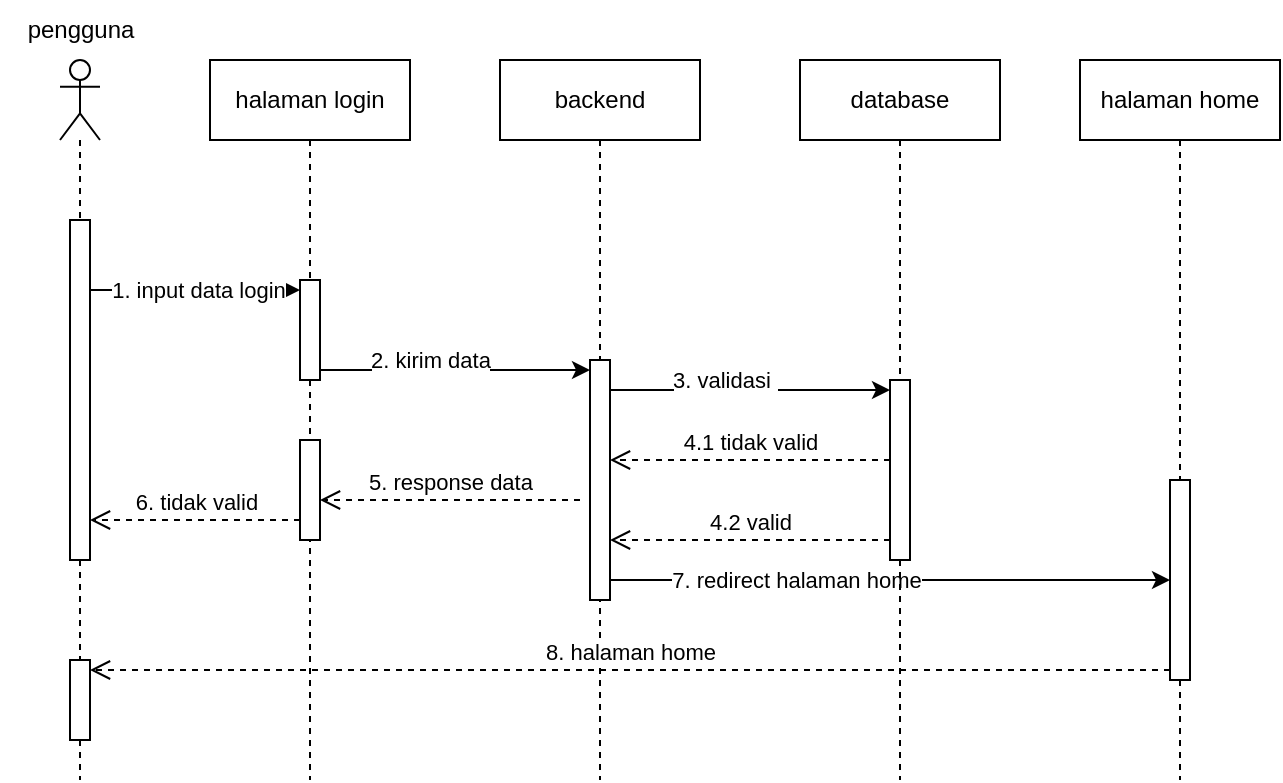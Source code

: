 <mxfile version="22.1.2" type="device">
  <diagram name="Page-1" id="Fm0LVQ-ZJwagbNPHX3bV">
    <mxGraphModel dx="862" dy="510" grid="1" gridSize="10" guides="1" tooltips="1" connect="1" arrows="1" fold="1" page="1" pageScale="1" pageWidth="850" pageHeight="1100" math="0" shadow="0">
      <root>
        <mxCell id="0" />
        <mxCell id="1" parent="0" />
        <mxCell id="kQ3nbOTT7CNGJZFGp6Os-1" value="" style="shape=umlLifeline;perimeter=lifelinePerimeter;whiteSpace=wrap;html=1;container=1;dropTarget=0;collapsible=0;recursiveResize=0;outlineConnect=0;portConstraint=eastwest;newEdgeStyle={&quot;curved&quot;:0,&quot;rounded&quot;:0};participant=umlActor;" parent="1" vertex="1">
          <mxGeometry x="160" y="250" width="20" height="360" as="geometry" />
        </mxCell>
        <mxCell id="kQ3nbOTT7CNGJZFGp6Os-4" value="" style="html=1;points=[[0,0,0,0,5],[0,1,0,0,-5],[1,0,0,0,5],[1,1,0,0,-5]];perimeter=orthogonalPerimeter;outlineConnect=0;targetShapes=umlLifeline;portConstraint=eastwest;newEdgeStyle={&quot;curved&quot;:0,&quot;rounded&quot;:0};" parent="kQ3nbOTT7CNGJZFGp6Os-1" vertex="1">
          <mxGeometry x="5" y="80" width="10" height="170" as="geometry" />
        </mxCell>
        <mxCell id="kQ3nbOTT7CNGJZFGp6Os-28" value="" style="html=1;points=[[0,0,0,0,5],[0,1,0,0,-5],[1,0,0,0,5],[1,1,0,0,-5]];perimeter=orthogonalPerimeter;outlineConnect=0;targetShapes=umlLifeline;portConstraint=eastwest;newEdgeStyle={&quot;curved&quot;:0,&quot;rounded&quot;:0};" parent="kQ3nbOTT7CNGJZFGp6Os-1" vertex="1">
          <mxGeometry x="5" y="300" width="10" height="40" as="geometry" />
        </mxCell>
        <mxCell id="kQ3nbOTT7CNGJZFGp6Os-2" value="halaman login" style="shape=umlLifeline;perimeter=lifelinePerimeter;whiteSpace=wrap;html=1;container=1;dropTarget=0;collapsible=0;recursiveResize=0;outlineConnect=0;portConstraint=eastwest;newEdgeStyle={&quot;curved&quot;:0,&quot;rounded&quot;:0};" parent="1" vertex="1">
          <mxGeometry x="235" y="250" width="100" height="360" as="geometry" />
        </mxCell>
        <mxCell id="kQ3nbOTT7CNGJZFGp6Os-5" value="" style="html=1;points=[[0,0,0,0,5],[0,1,0,0,-5],[1,0,0,0,5],[1,1,0,0,-5]];perimeter=orthogonalPerimeter;outlineConnect=0;targetShapes=umlLifeline;portConstraint=eastwest;newEdgeStyle={&quot;curved&quot;:0,&quot;rounded&quot;:0};" parent="kQ3nbOTT7CNGJZFGp6Os-2" vertex="1">
          <mxGeometry x="45" y="110" width="10" height="50" as="geometry" />
        </mxCell>
        <mxCell id="kQ3nbOTT7CNGJZFGp6Os-12" value="" style="html=1;points=[[0,0,0,0,5],[0,1,0,0,-5],[1,0,0,0,5],[1,1,0,0,-5]];perimeter=orthogonalPerimeter;outlineConnect=0;targetShapes=umlLifeline;portConstraint=eastwest;newEdgeStyle={&quot;curved&quot;:0,&quot;rounded&quot;:0};" parent="kQ3nbOTT7CNGJZFGp6Os-2" vertex="1">
          <mxGeometry x="45" y="190" width="10" height="50" as="geometry" />
        </mxCell>
        <mxCell id="kQ3nbOTT7CNGJZFGp6Os-3" value="backend" style="shape=umlLifeline;perimeter=lifelinePerimeter;whiteSpace=wrap;html=1;container=1;dropTarget=0;collapsible=0;recursiveResize=0;outlineConnect=0;portConstraint=eastwest;newEdgeStyle={&quot;curved&quot;:0,&quot;rounded&quot;:0};" parent="1" vertex="1">
          <mxGeometry x="380" y="250" width="100" height="360" as="geometry" />
        </mxCell>
        <mxCell id="kQ3nbOTT7CNGJZFGp6Os-10" value="" style="html=1;points=[[0,0,0,0,5],[0,1,0,0,-5],[1,0,0,0,5],[1,1,0,0,-5]];perimeter=orthogonalPerimeter;outlineConnect=0;targetShapes=umlLifeline;portConstraint=eastwest;newEdgeStyle={&quot;curved&quot;:0,&quot;rounded&quot;:0};" parent="kQ3nbOTT7CNGJZFGp6Os-3" vertex="1">
          <mxGeometry x="45" y="150" width="10" height="120" as="geometry" />
        </mxCell>
        <mxCell id="kQ3nbOTT7CNGJZFGp6Os-7" style="edgeStyle=orthogonalEdgeStyle;rounded=0;orthogonalLoop=1;jettySize=auto;html=1;curved=0;entryX=0;entryY=0;entryDx=0;entryDy=5;entryPerimeter=0;" parent="1" source="kQ3nbOTT7CNGJZFGp6Os-4" target="kQ3nbOTT7CNGJZFGp6Os-5" edge="1">
          <mxGeometry relative="1" as="geometry">
            <Array as="points">
              <mxPoint x="210" y="365" />
              <mxPoint x="210" y="365" />
            </Array>
          </mxGeometry>
        </mxCell>
        <mxCell id="kQ3nbOTT7CNGJZFGp6Os-8" value="1. input data login" style="edgeLabel;html=1;align=center;verticalAlign=middle;resizable=0;points=[];" parent="kQ3nbOTT7CNGJZFGp6Os-7" vertex="1" connectable="0">
          <mxGeometry x="0.025" relative="1" as="geometry">
            <mxPoint as="offset" />
          </mxGeometry>
        </mxCell>
        <mxCell id="kQ3nbOTT7CNGJZFGp6Os-9" style="edgeStyle=orthogonalEdgeStyle;rounded=0;orthogonalLoop=1;jettySize=auto;html=1;curved=0;exitX=1;exitY=1;exitDx=0;exitDy=-5;exitPerimeter=0;entryX=0;entryY=0;entryDx=0;entryDy=5;entryPerimeter=0;" parent="1" source="kQ3nbOTT7CNGJZFGp6Os-5" target="kQ3nbOTT7CNGJZFGp6Os-10" edge="1">
          <mxGeometry relative="1" as="geometry">
            <mxPoint x="385" y="404.857" as="targetPoint" />
          </mxGeometry>
        </mxCell>
        <mxCell id="kQ3nbOTT7CNGJZFGp6Os-11" value="2. kirim data" style="edgeLabel;html=1;align=center;verticalAlign=middle;resizable=0;points=[];" parent="kQ3nbOTT7CNGJZFGp6Os-9" vertex="1" connectable="0">
          <mxGeometry x="-0.186" y="-1" relative="1" as="geometry">
            <mxPoint y="-6" as="offset" />
          </mxGeometry>
        </mxCell>
        <mxCell id="kQ3nbOTT7CNGJZFGp6Os-13" value="5. response data" style="html=1;verticalAlign=bottom;endArrow=open;dashed=1;endSize=8;curved=0;rounded=0;" parent="1" edge="1">
          <mxGeometry relative="1" as="geometry">
            <mxPoint x="420" y="470" as="sourcePoint" />
            <mxPoint x="290" y="470" as="targetPoint" />
            <Array as="points">
              <mxPoint x="355" y="470" />
            </Array>
          </mxGeometry>
        </mxCell>
        <mxCell id="kQ3nbOTT7CNGJZFGp6Os-14" value="6. tidak valid" style="html=1;verticalAlign=bottom;endArrow=open;dashed=1;endSize=8;curved=0;rounded=0;" parent="1" edge="1">
          <mxGeometry relative="1" as="geometry">
            <mxPoint x="280" y="480" as="sourcePoint" />
            <mxPoint x="175" y="480" as="targetPoint" />
            <Array as="points" />
          </mxGeometry>
        </mxCell>
        <mxCell id="kQ3nbOTT7CNGJZFGp6Os-17" value="halaman home" style="shape=umlLifeline;perimeter=lifelinePerimeter;whiteSpace=wrap;html=1;container=1;dropTarget=0;collapsible=0;recursiveResize=0;outlineConnect=0;portConstraint=eastwest;newEdgeStyle={&quot;curved&quot;:0,&quot;rounded&quot;:0};" parent="1" vertex="1">
          <mxGeometry x="670" y="250" width="100" height="360" as="geometry" />
        </mxCell>
        <mxCell id="kQ3nbOTT7CNGJZFGp6Os-18" value="" style="html=1;points=[[0,0,0,0,5],[0,1,0,0,-5],[1,0,0,0,5],[1,1,0,0,-5]];perimeter=orthogonalPerimeter;outlineConnect=0;targetShapes=umlLifeline;portConstraint=eastwest;newEdgeStyle={&quot;curved&quot;:0,&quot;rounded&quot;:0};" parent="kQ3nbOTT7CNGJZFGp6Os-17" vertex="1">
          <mxGeometry x="45" y="210" width="10" height="100" as="geometry" />
        </mxCell>
        <mxCell id="kQ3nbOTT7CNGJZFGp6Os-25" value="" style="endArrow=classic;html=1;rounded=0;" parent="1" edge="1">
          <mxGeometry width="50" height="50" relative="1" as="geometry">
            <mxPoint x="435.0" y="510" as="sourcePoint" />
            <mxPoint x="715" y="510" as="targetPoint" />
          </mxGeometry>
        </mxCell>
        <mxCell id="osz7hzdDGz3ok6IFmUm2-8" value="7. redirect halaman home" style="edgeLabel;html=1;align=center;verticalAlign=middle;resizable=0;points=[];" vertex="1" connectable="0" parent="kQ3nbOTT7CNGJZFGp6Os-25">
          <mxGeometry x="-0.34" relative="1" as="geometry">
            <mxPoint as="offset" />
          </mxGeometry>
        </mxCell>
        <mxCell id="kQ3nbOTT7CNGJZFGp6Os-27" value="8. halaman home" style="html=1;verticalAlign=bottom;endArrow=open;dashed=1;endSize=8;curved=0;rounded=0;exitX=0;exitY=1;exitDx=0;exitDy=-5;exitPerimeter=0;entryX=1;entryY=0;entryDx=0;entryDy=5;entryPerimeter=0;" parent="1" source="kQ3nbOTT7CNGJZFGp6Os-18" target="kQ3nbOTT7CNGJZFGp6Os-28" edge="1">
          <mxGeometry relative="1" as="geometry">
            <mxPoint x="520" y="550" as="sourcePoint" />
            <mxPoint x="360" y="550" as="targetPoint" />
            <Array as="points" />
          </mxGeometry>
        </mxCell>
        <mxCell id="kQ3nbOTT7CNGJZFGp6Os-29" value="pengguna" style="text;html=1;align=center;verticalAlign=middle;resizable=0;points=[];autosize=1;strokeColor=none;fillColor=none;" parent="1" vertex="1">
          <mxGeometry x="130" y="220" width="80" height="30" as="geometry" />
        </mxCell>
        <mxCell id="osz7hzdDGz3ok6IFmUm2-1" value="database" style="shape=umlLifeline;perimeter=lifelinePerimeter;whiteSpace=wrap;html=1;container=1;dropTarget=0;collapsible=0;recursiveResize=0;outlineConnect=0;portConstraint=eastwest;newEdgeStyle={&quot;curved&quot;:0,&quot;rounded&quot;:0};" vertex="1" parent="1">
          <mxGeometry x="530" y="250" width="100" height="360" as="geometry" />
        </mxCell>
        <mxCell id="osz7hzdDGz3ok6IFmUm2-2" value="" style="html=1;points=[[0,0,0,0,5],[0,1,0,0,-5],[1,0,0,0,5],[1,1,0,0,-5]];perimeter=orthogonalPerimeter;outlineConnect=0;targetShapes=umlLifeline;portConstraint=eastwest;newEdgeStyle={&quot;curved&quot;:0,&quot;rounded&quot;:0};" vertex="1" parent="osz7hzdDGz3ok6IFmUm2-1">
          <mxGeometry x="45" y="160" width="10" height="90" as="geometry" />
        </mxCell>
        <mxCell id="osz7hzdDGz3ok6IFmUm2-3" style="edgeStyle=orthogonalEdgeStyle;rounded=0;orthogonalLoop=1;jettySize=auto;html=1;curved=0;entryX=0;entryY=0;entryDx=0;entryDy=5;entryPerimeter=0;" edge="1" parent="1" source="kQ3nbOTT7CNGJZFGp6Os-10" target="osz7hzdDGz3ok6IFmUm2-2">
          <mxGeometry relative="1" as="geometry">
            <mxPoint x="570" y="420" as="targetPoint" />
            <mxPoint x="440" y="420.03" as="sourcePoint" />
            <Array as="points">
              <mxPoint x="460" y="415" />
              <mxPoint x="460" y="415" />
            </Array>
          </mxGeometry>
        </mxCell>
        <mxCell id="osz7hzdDGz3ok6IFmUm2-4" value="3. validasi&amp;nbsp;" style="edgeLabel;html=1;align=center;verticalAlign=middle;resizable=0;points=[];" vertex="1" connectable="0" parent="osz7hzdDGz3ok6IFmUm2-3">
          <mxGeometry x="-0.186" y="-1" relative="1" as="geometry">
            <mxPoint y="-6" as="offset" />
          </mxGeometry>
        </mxCell>
        <mxCell id="osz7hzdDGz3ok6IFmUm2-6" value="4.1 tidak valid" style="html=1;verticalAlign=bottom;endArrow=open;dashed=1;endSize=8;curved=0;rounded=0;" edge="1" parent="1" source="osz7hzdDGz3ok6IFmUm2-2">
          <mxGeometry relative="1" as="geometry">
            <mxPoint x="570" y="450" as="sourcePoint" />
            <mxPoint x="435" y="450" as="targetPoint" />
            <Array as="points">
              <mxPoint x="495" y="450" />
            </Array>
          </mxGeometry>
        </mxCell>
        <mxCell id="osz7hzdDGz3ok6IFmUm2-7" value="4.2 valid" style="html=1;verticalAlign=bottom;endArrow=open;dashed=1;endSize=8;curved=0;rounded=0;" edge="1" parent="1">
          <mxGeometry relative="1" as="geometry">
            <mxPoint x="575" y="490" as="sourcePoint" />
            <mxPoint x="435.0" y="490" as="targetPoint" />
            <Array as="points">
              <mxPoint x="500" y="490" />
            </Array>
          </mxGeometry>
        </mxCell>
      </root>
    </mxGraphModel>
  </diagram>
</mxfile>
